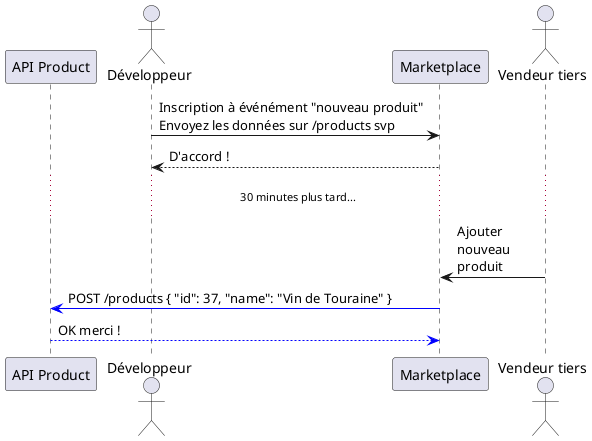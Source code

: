 @startuml
participant APIProduct as "API Product" order 1
actor Développeur as "Développeur" order 2
participant Marketplace as "Marketplace" order 3
actor Vendeur as "Vendeur tiers" order 4

Développeur -> Marketplace: Inscription à événément "nouveau produit"\nEnvoyez les données sur /products svp
Développeur <-- Marketplace: D'accord !

...30 minutes plus tard......

Vendeur -> Marketplace: Ajouter\nnouveau\nproduit

APIProduct <[#0000FF]- Marketplace: POST /products { "id": 37, "name": "Vin de Touraine" }
Marketplace <-[#0000FF]- APIProduct: OK merci !
@enduml
